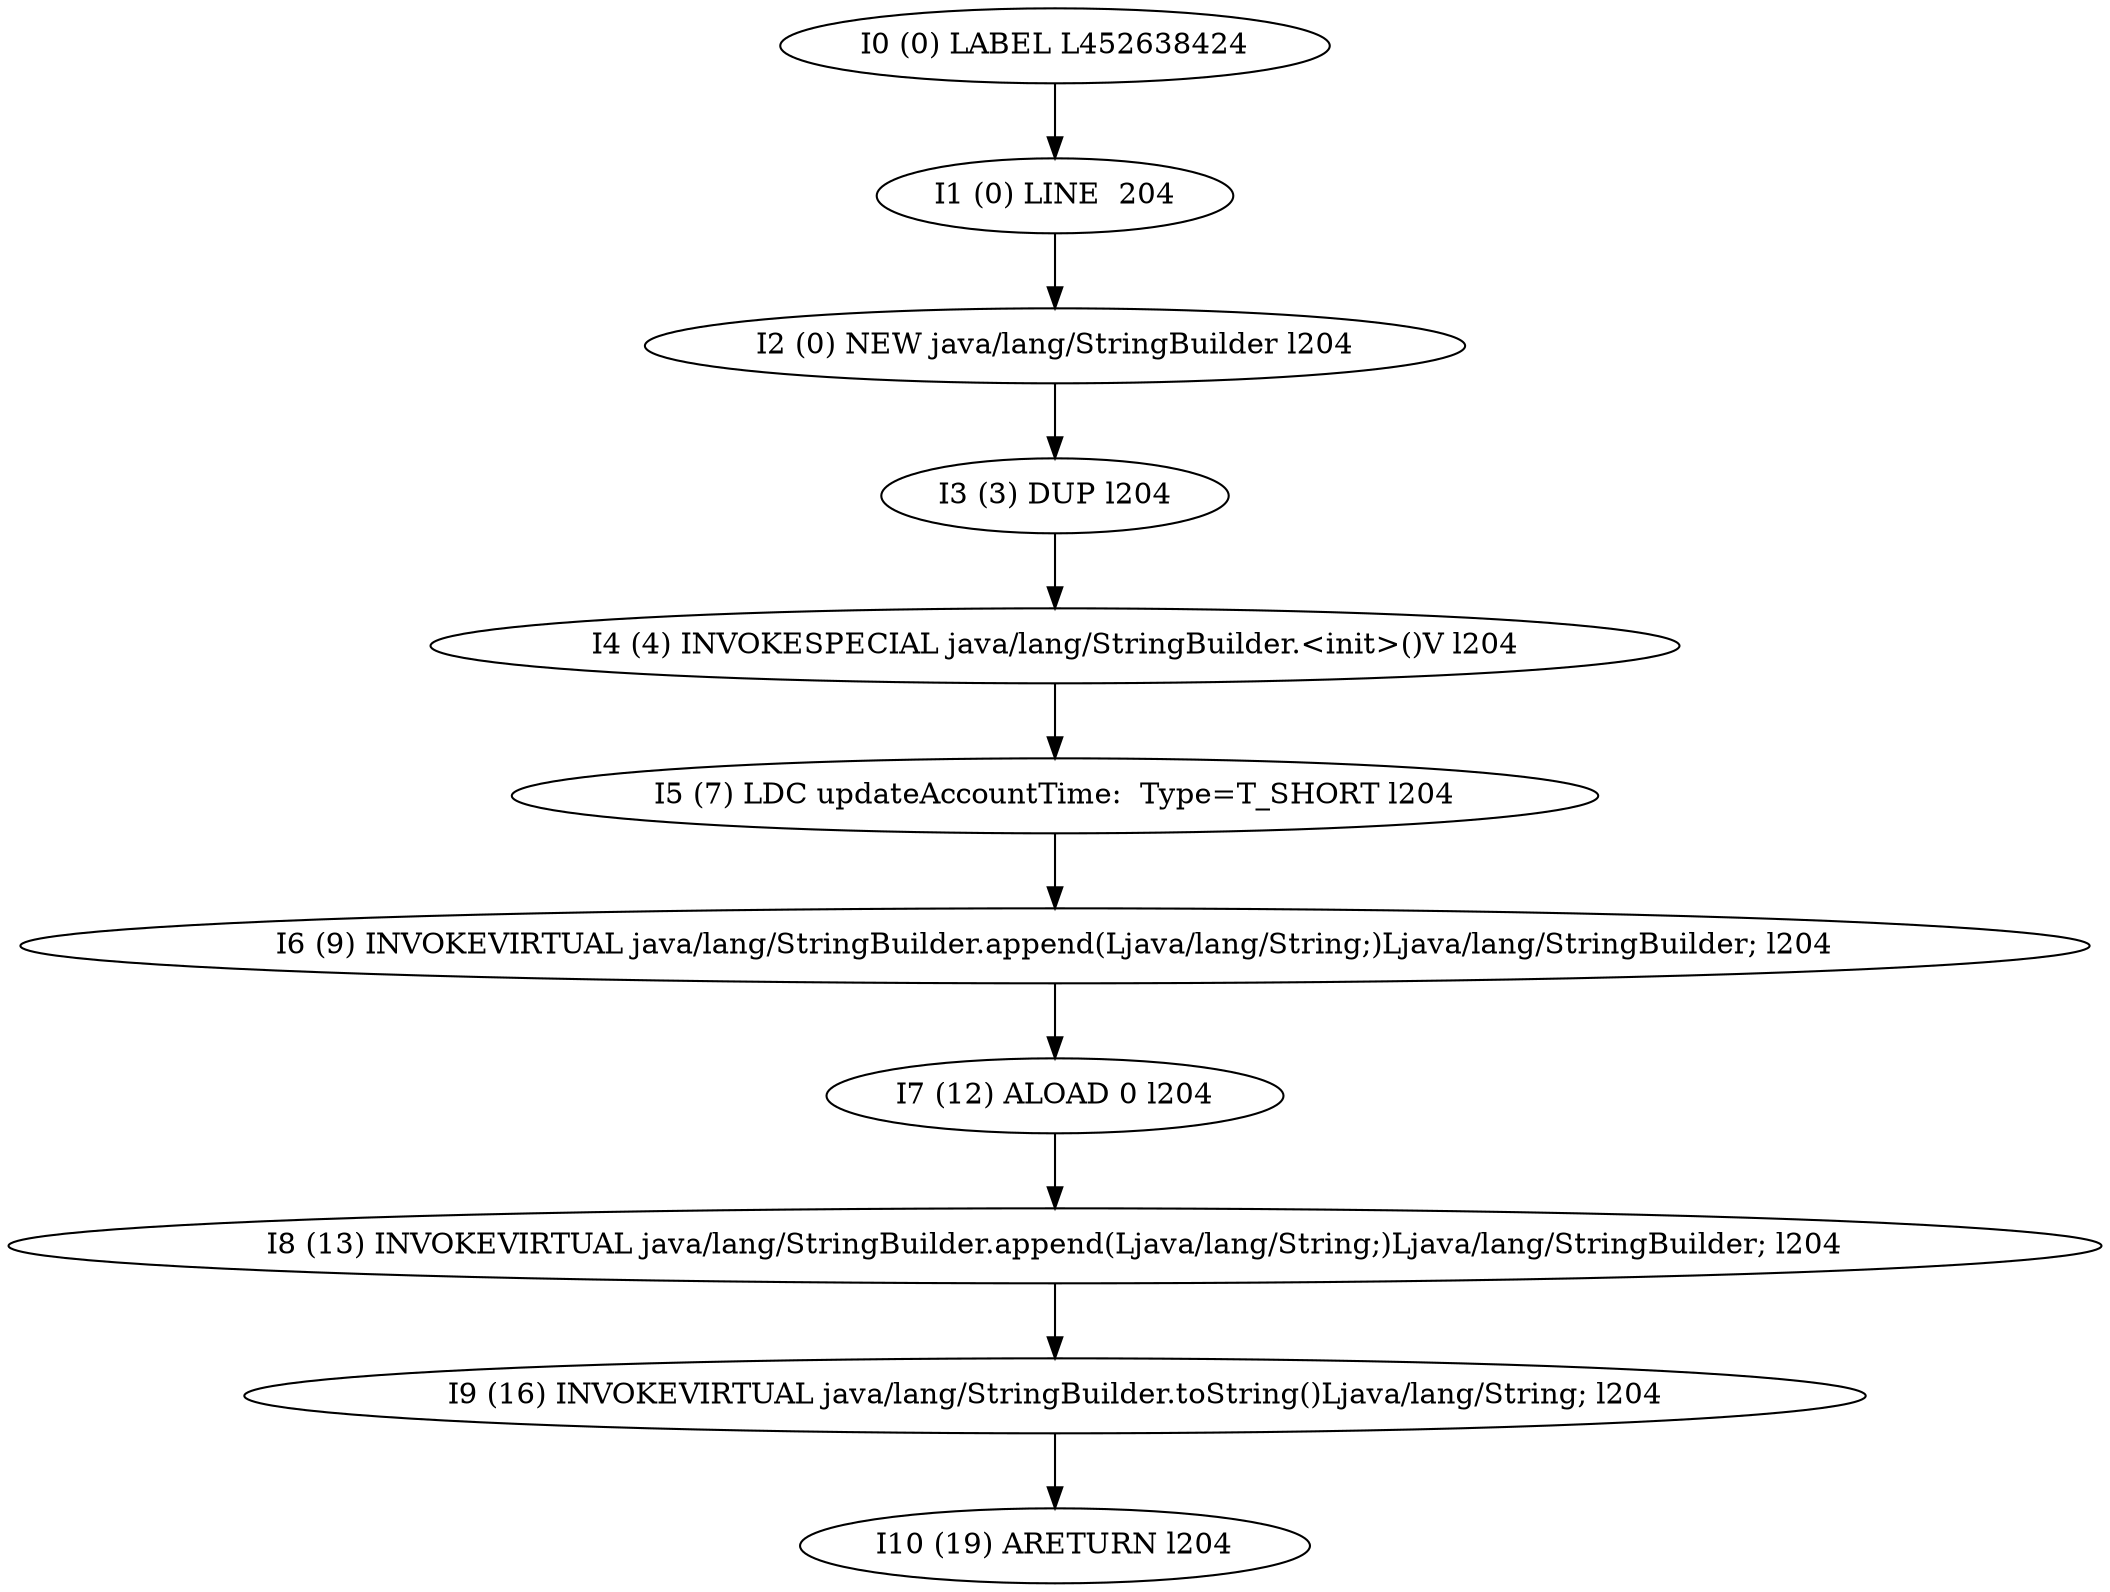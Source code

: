 digraph G {
  1 [ label="I0 (0) LABEL L452638424" ];
  2 [ label="I1 (0) LINE  204" ];
  3 [ label="I2 (0) NEW java/lang/StringBuilder l204" ];
  4 [ label="I3 (3) DUP l204" ];
  5 [ label="I4 (4) INVOKESPECIAL java/lang/StringBuilder.<init>()V l204" ];
  6 [ label="I5 (7) LDC updateAccountTime:  Type=T_SHORT l204" ];
  7 [ label="I6 (9) INVOKEVIRTUAL java/lang/StringBuilder.append(Ljava/lang/String;)Ljava/lang/StringBuilder; l204" ];
  8 [ label="I7 (12) ALOAD 0 l204" ];
  9 [ label="I8 (13) INVOKEVIRTUAL java/lang/StringBuilder.append(Ljava/lang/String;)Ljava/lang/StringBuilder; l204" ];
  10 [ label="I9 (16) INVOKEVIRTUAL java/lang/StringBuilder.toString()Ljava/lang/String; l204" ];
  11 [ label="I10 (19) ARETURN l204" ];
  1 -> 2 [ label="" ];
  2 -> 3 [ label="" ];
  3 -> 4 [ label="" ];
  4 -> 5 [ label="" ];
  5 -> 6 [ label="" ];
  6 -> 7 [ label="" ];
  7 -> 8 [ label="" ];
  8 -> 9 [ label="" ];
  9 -> 10 [ label="" ];
  10 -> 11 [ label="" ];
}
